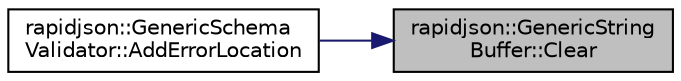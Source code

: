 digraph "rapidjson::GenericStringBuffer::Clear"
{
 // INTERACTIVE_SVG=YES
 // LATEX_PDF_SIZE
  edge [fontname="Helvetica",fontsize="10",labelfontname="Helvetica",labelfontsize="10"];
  node [fontname="Helvetica",fontsize="10",shape=record];
  rankdir="RL";
  Node5 [label="rapidjson::GenericString\lBuffer::Clear",height=0.2,width=0.4,color="black", fillcolor="grey75", style="filled", fontcolor="black",tooltip=" "];
  Node5 -> Node6 [dir="back",color="midnightblue",fontsize="10",style="solid",fontname="Helvetica"];
  Node6 [label="rapidjson::GenericSchema\lValidator::AddErrorLocation",height=0.2,width=0.4,color="black", fillcolor="white", style="filled",URL="$classrapidjson_1_1_generic_schema_validator.html#a0094311f0ad58f1884855db80a1f2296",tooltip=" "];
}
